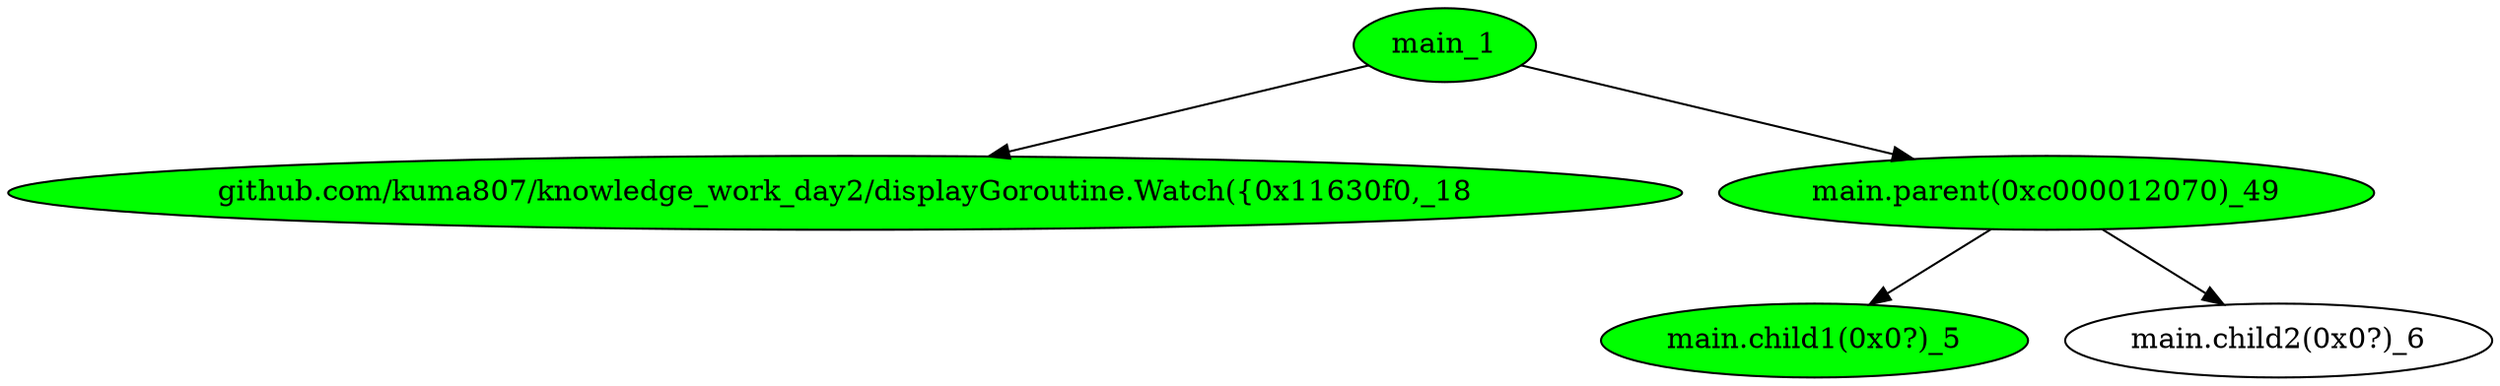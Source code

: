 digraph G {
	"main_1"->"github.com/kuma807/knowledge_work_day2/displayGoroutine.Watch({0x11630f0,_18";
	"main_1"->"main.parent(0xc000012070)_49";
	"main.parent(0xc000012070)_49"->"main.child1(0x0?)_5";
	"main.parent(0xc000012070)_49"->"main.child2(0x0?)_6";
	"github.com/kuma807/knowledge_work_day2/displayGoroutine.Watch({0x11630f0,_18" [ fillcolor="#00FF00", style="solid,filled" ];
	"main.child1(0x0?)_5" [ fillcolor="#00FF00", style="solid,filled" ];
	"main.child2(0x0?)_6";
	"main.parent(0xc000012070)_49" [ fillcolor="#00FF00", style="solid,filled" ];
	"main_1" [ fillcolor="#00FF00", style="solid,filled" ];

}
